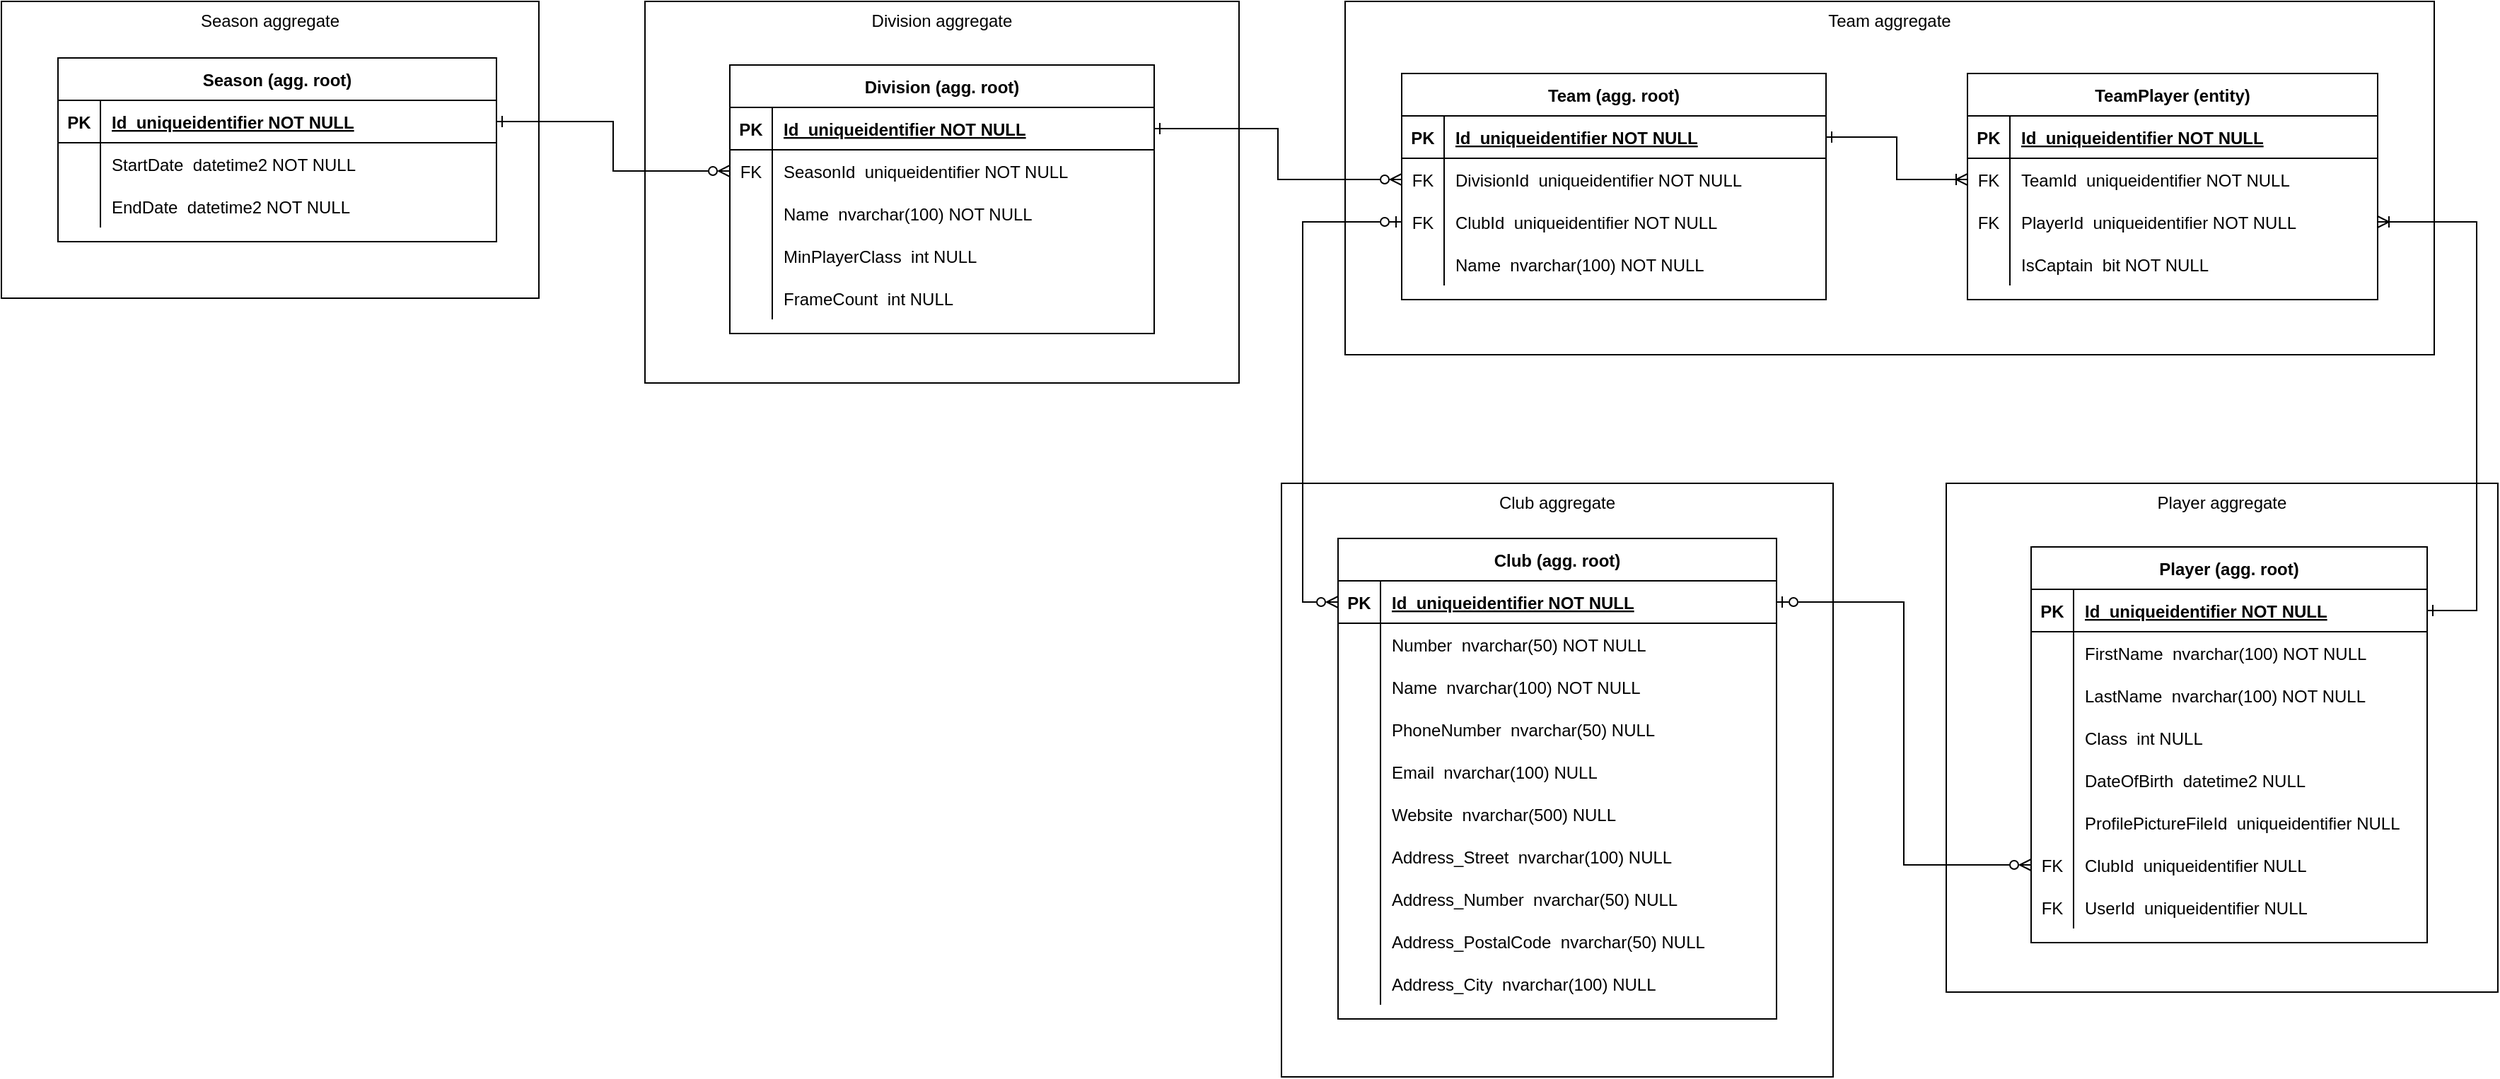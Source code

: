 <mxfile version="21.2.8" type="device">
  <diagram id="R2lEEEUBdFMjLlhIrx00" name="Interclub">
    <mxGraphModel dx="2440" dy="2140" grid="1" gridSize="10" guides="1" tooltips="1" connect="1" arrows="1" fold="1" page="1" pageScale="1" pageWidth="850" pageHeight="1100" math="0" shadow="0" extFonts="Permanent Marker^https://fonts.googleapis.com/css?family=Permanent+Marker">
      <root>
        <mxCell id="0" />
        <mxCell id="1" parent="0" />
        <mxCell id="O5uCI-wRLR4_9OMLegHG-8" value="Player aggregate" style="rounded=0;whiteSpace=wrap;html=1;verticalAlign=top;" parent="1" vertex="1">
          <mxGeometry x="2035" y="-149" width="390" height="360" as="geometry" />
        </mxCell>
        <mxCell id="O5uCI-wRLR4_9OMLegHG-7" value="Club aggregate" style="rounded=0;whiteSpace=wrap;html=1;verticalAlign=top;" parent="1" vertex="1">
          <mxGeometry x="1565" y="-149" width="390" height="420" as="geometry" />
        </mxCell>
        <mxCell id="C-vyLk0tnHw3VtMMgP7b-1" value="" style="edgeStyle=orthogonalEdgeStyle;endArrow=ERzeroToMany;startArrow=ERzeroToOne;endFill=0;startFill=0;rounded=0;" parent="1" source="C-vyLk0tnHw3VtMMgP7b-24" target="C-vyLk0tnHw3VtMMgP7b-6" edge="1">
          <mxGeometry width="100" height="100" relative="1" as="geometry">
            <mxPoint x="1885" y="491" as="sourcePoint" />
            <mxPoint x="1985" y="391" as="targetPoint" />
          </mxGeometry>
        </mxCell>
        <mxCell id="C-vyLk0tnHw3VtMMgP7b-2" value="Player (agg. root)" style="shape=table;startSize=30;container=1;collapsible=1;childLayout=tableLayout;fixedRows=1;rowLines=0;fontStyle=1;align=center;resizeLast=1;" parent="1" vertex="1">
          <mxGeometry x="2095" y="-104" width="280" height="280" as="geometry" />
        </mxCell>
        <mxCell id="C-vyLk0tnHw3VtMMgP7b-3" value="" style="shape=partialRectangle;collapsible=0;dropTarget=0;pointerEvents=0;fillColor=none;points=[[0,0.5],[1,0.5]];portConstraint=eastwest;top=0;left=0;right=0;bottom=1;" parent="C-vyLk0tnHw3VtMMgP7b-2" vertex="1">
          <mxGeometry y="30" width="280" height="30" as="geometry" />
        </mxCell>
        <mxCell id="C-vyLk0tnHw3VtMMgP7b-4" value="PK" style="shape=partialRectangle;overflow=hidden;connectable=0;fillColor=none;top=0;left=0;bottom=0;right=0;fontStyle=1;" parent="C-vyLk0tnHw3VtMMgP7b-3" vertex="1">
          <mxGeometry width="30" height="30" as="geometry">
            <mxRectangle width="30" height="30" as="alternateBounds" />
          </mxGeometry>
        </mxCell>
        <mxCell id="C-vyLk0tnHw3VtMMgP7b-5" value="Id  uniqueidentifier NOT NULL " style="shape=partialRectangle;overflow=hidden;connectable=0;fillColor=none;top=0;left=0;bottom=0;right=0;align=left;spacingLeft=6;fontStyle=5;" parent="C-vyLk0tnHw3VtMMgP7b-3" vertex="1">
          <mxGeometry x="30" width="250" height="30" as="geometry">
            <mxRectangle width="250" height="30" as="alternateBounds" />
          </mxGeometry>
        </mxCell>
        <mxCell id="O5uCI-wRLR4_9OMLegHG-1" value="" style="shape=partialRectangle;collapsible=0;dropTarget=0;pointerEvents=0;fillColor=none;points=[[0,0.5],[1,0.5]];portConstraint=eastwest;top=0;left=0;right=0;bottom=0;" parent="C-vyLk0tnHw3VtMMgP7b-2" vertex="1">
          <mxGeometry y="60" width="280" height="30" as="geometry" />
        </mxCell>
        <mxCell id="O5uCI-wRLR4_9OMLegHG-2" value="" style="shape=partialRectangle;overflow=hidden;connectable=0;fillColor=none;top=0;left=0;bottom=0;right=0;" parent="O5uCI-wRLR4_9OMLegHG-1" vertex="1">
          <mxGeometry width="30" height="30" as="geometry">
            <mxRectangle width="30" height="30" as="alternateBounds" />
          </mxGeometry>
        </mxCell>
        <mxCell id="O5uCI-wRLR4_9OMLegHG-3" value="FirstName  nvarchar(100) NOT NULL" style="shape=partialRectangle;overflow=hidden;connectable=0;fillColor=none;top=0;left=0;bottom=0;right=0;align=left;spacingLeft=6;" parent="O5uCI-wRLR4_9OMLegHG-1" vertex="1">
          <mxGeometry x="30" width="250" height="30" as="geometry">
            <mxRectangle width="250" height="30" as="alternateBounds" />
          </mxGeometry>
        </mxCell>
        <mxCell id="O5uCI-wRLR4_9OMLegHG-4" value="" style="shape=partialRectangle;collapsible=0;dropTarget=0;pointerEvents=0;fillColor=none;points=[[0,0.5],[1,0.5]];portConstraint=eastwest;top=0;left=0;right=0;bottom=0;" parent="C-vyLk0tnHw3VtMMgP7b-2" vertex="1">
          <mxGeometry y="90" width="280" height="30" as="geometry" />
        </mxCell>
        <mxCell id="O5uCI-wRLR4_9OMLegHG-5" value="" style="shape=partialRectangle;overflow=hidden;connectable=0;fillColor=none;top=0;left=0;bottom=0;right=0;" parent="O5uCI-wRLR4_9OMLegHG-4" vertex="1">
          <mxGeometry width="30" height="30" as="geometry">
            <mxRectangle width="30" height="30" as="alternateBounds" />
          </mxGeometry>
        </mxCell>
        <mxCell id="O5uCI-wRLR4_9OMLegHG-6" value="LastName  nvarchar(100) NOT NULL" style="shape=partialRectangle;overflow=hidden;connectable=0;fillColor=none;top=0;left=0;bottom=0;right=0;align=left;spacingLeft=6;" parent="O5uCI-wRLR4_9OMLegHG-4" vertex="1">
          <mxGeometry x="30" width="250" height="30" as="geometry">
            <mxRectangle width="250" height="30" as="alternateBounds" />
          </mxGeometry>
        </mxCell>
        <mxCell id="6HezWvG319EwhNecBg1x-25" value="" style="shape=partialRectangle;collapsible=0;dropTarget=0;pointerEvents=0;fillColor=none;points=[[0,0.5],[1,0.5]];portConstraint=eastwest;top=0;left=0;right=0;bottom=0;" parent="C-vyLk0tnHw3VtMMgP7b-2" vertex="1">
          <mxGeometry y="120" width="280" height="30" as="geometry" />
        </mxCell>
        <mxCell id="6HezWvG319EwhNecBg1x-26" value="" style="shape=partialRectangle;overflow=hidden;connectable=0;fillColor=none;top=0;left=0;bottom=0;right=0;" parent="6HezWvG319EwhNecBg1x-25" vertex="1">
          <mxGeometry width="30" height="30" as="geometry">
            <mxRectangle width="30" height="30" as="alternateBounds" />
          </mxGeometry>
        </mxCell>
        <mxCell id="6HezWvG319EwhNecBg1x-27" value="Class  int NULL" style="shape=partialRectangle;overflow=hidden;connectable=0;fillColor=none;top=0;left=0;bottom=0;right=0;align=left;spacingLeft=6;" parent="6HezWvG319EwhNecBg1x-25" vertex="1">
          <mxGeometry x="30" width="250" height="30" as="geometry">
            <mxRectangle width="250" height="30" as="alternateBounds" />
          </mxGeometry>
        </mxCell>
        <mxCell id="CvWUMVTYw-8qxxRjNXQo-75" value="" style="shape=partialRectangle;collapsible=0;dropTarget=0;pointerEvents=0;fillColor=none;points=[[0,0.5],[1,0.5]];portConstraint=eastwest;top=0;left=0;right=0;bottom=0;" parent="C-vyLk0tnHw3VtMMgP7b-2" vertex="1">
          <mxGeometry y="150" width="280" height="30" as="geometry" />
        </mxCell>
        <mxCell id="CvWUMVTYw-8qxxRjNXQo-76" value="" style="shape=partialRectangle;overflow=hidden;connectable=0;fillColor=none;top=0;left=0;bottom=0;right=0;" parent="CvWUMVTYw-8qxxRjNXQo-75" vertex="1">
          <mxGeometry width="30" height="30" as="geometry">
            <mxRectangle width="30" height="30" as="alternateBounds" />
          </mxGeometry>
        </mxCell>
        <mxCell id="CvWUMVTYw-8qxxRjNXQo-77" value="DateOfBirth  datetime2 NULL" style="shape=partialRectangle;overflow=hidden;connectable=0;fillColor=none;top=0;left=0;bottom=0;right=0;align=left;spacingLeft=6;" parent="CvWUMVTYw-8qxxRjNXQo-75" vertex="1">
          <mxGeometry x="30" width="250" height="30" as="geometry">
            <mxRectangle width="250" height="30" as="alternateBounds" />
          </mxGeometry>
        </mxCell>
        <mxCell id="CvWUMVTYw-8qxxRjNXQo-123" value="" style="shape=partialRectangle;collapsible=0;dropTarget=0;pointerEvents=0;fillColor=none;points=[[0,0.5],[1,0.5]];portConstraint=eastwest;top=0;left=0;right=0;bottom=0;" parent="C-vyLk0tnHw3VtMMgP7b-2" vertex="1">
          <mxGeometry y="180" width="280" height="30" as="geometry" />
        </mxCell>
        <mxCell id="CvWUMVTYw-8qxxRjNXQo-124" value="" style="shape=partialRectangle;overflow=hidden;connectable=0;fillColor=none;top=0;left=0;bottom=0;right=0;" parent="CvWUMVTYw-8qxxRjNXQo-123" vertex="1">
          <mxGeometry width="30" height="30" as="geometry">
            <mxRectangle width="30" height="30" as="alternateBounds" />
          </mxGeometry>
        </mxCell>
        <mxCell id="CvWUMVTYw-8qxxRjNXQo-125" value="ProfilePictureFileId  uniqueidentifier NULL" style="shape=partialRectangle;overflow=hidden;connectable=0;fillColor=none;top=0;left=0;bottom=0;right=0;align=left;spacingLeft=6;" parent="CvWUMVTYw-8qxxRjNXQo-123" vertex="1">
          <mxGeometry x="30" width="250" height="30" as="geometry">
            <mxRectangle width="250" height="30" as="alternateBounds" />
          </mxGeometry>
        </mxCell>
        <mxCell id="C-vyLk0tnHw3VtMMgP7b-6" value="" style="shape=partialRectangle;collapsible=0;dropTarget=0;pointerEvents=0;fillColor=none;points=[[0,0.5],[1,0.5]];portConstraint=eastwest;top=0;left=0;right=0;bottom=0;" parent="C-vyLk0tnHw3VtMMgP7b-2" vertex="1">
          <mxGeometry y="210" width="280" height="30" as="geometry" />
        </mxCell>
        <mxCell id="C-vyLk0tnHw3VtMMgP7b-7" value="FK" style="shape=partialRectangle;overflow=hidden;connectable=0;fillColor=none;top=0;left=0;bottom=0;right=0;" parent="C-vyLk0tnHw3VtMMgP7b-6" vertex="1">
          <mxGeometry width="30" height="30" as="geometry">
            <mxRectangle width="30" height="30" as="alternateBounds" />
          </mxGeometry>
        </mxCell>
        <mxCell id="C-vyLk0tnHw3VtMMgP7b-8" value="ClubId  uniqueidentifier NULL" style="shape=partialRectangle;overflow=hidden;connectable=0;fillColor=none;top=0;left=0;bottom=0;right=0;align=left;spacingLeft=6;" parent="C-vyLk0tnHw3VtMMgP7b-6" vertex="1">
          <mxGeometry x="30" width="250" height="30" as="geometry">
            <mxRectangle width="250" height="30" as="alternateBounds" />
          </mxGeometry>
        </mxCell>
        <mxCell id="CvWUMVTYw-8qxxRjNXQo-126" value="" style="shape=partialRectangle;collapsible=0;dropTarget=0;pointerEvents=0;fillColor=none;points=[[0,0.5],[1,0.5]];portConstraint=eastwest;top=0;left=0;right=0;bottom=0;" parent="C-vyLk0tnHw3VtMMgP7b-2" vertex="1">
          <mxGeometry y="240" width="280" height="30" as="geometry" />
        </mxCell>
        <mxCell id="CvWUMVTYw-8qxxRjNXQo-127" value="FK" style="shape=partialRectangle;overflow=hidden;connectable=0;fillColor=none;top=0;left=0;bottom=0;right=0;" parent="CvWUMVTYw-8qxxRjNXQo-126" vertex="1">
          <mxGeometry width="30" height="30" as="geometry">
            <mxRectangle width="30" height="30" as="alternateBounds" />
          </mxGeometry>
        </mxCell>
        <mxCell id="CvWUMVTYw-8qxxRjNXQo-128" value="UserId  uniqueidentifier NULL" style="shape=partialRectangle;overflow=hidden;connectable=0;fillColor=none;top=0;left=0;bottom=0;right=0;align=left;spacingLeft=6;" parent="CvWUMVTYw-8qxxRjNXQo-126" vertex="1">
          <mxGeometry x="30" width="250" height="30" as="geometry">
            <mxRectangle width="250" height="30" as="alternateBounds" />
          </mxGeometry>
        </mxCell>
        <mxCell id="C-vyLk0tnHw3VtMMgP7b-23" value="Club (agg. root)" style="shape=table;startSize=30;container=1;collapsible=1;childLayout=tableLayout;fixedRows=1;rowLines=0;fontStyle=1;align=center;resizeLast=1;" parent="1" vertex="1">
          <mxGeometry x="1605" y="-110" width="310" height="340" as="geometry" />
        </mxCell>
        <mxCell id="C-vyLk0tnHw3VtMMgP7b-24" value="" style="shape=partialRectangle;collapsible=0;dropTarget=0;pointerEvents=0;fillColor=none;points=[[0,0.5],[1,0.5]];portConstraint=eastwest;top=0;left=0;right=0;bottom=1;" parent="C-vyLk0tnHw3VtMMgP7b-23" vertex="1">
          <mxGeometry y="30" width="310" height="30" as="geometry" />
        </mxCell>
        <mxCell id="C-vyLk0tnHw3VtMMgP7b-25" value="PK" style="shape=partialRectangle;overflow=hidden;connectable=0;fillColor=none;top=0;left=0;bottom=0;right=0;fontStyle=1;" parent="C-vyLk0tnHw3VtMMgP7b-24" vertex="1">
          <mxGeometry width="30" height="30" as="geometry">
            <mxRectangle width="30" height="30" as="alternateBounds" />
          </mxGeometry>
        </mxCell>
        <mxCell id="C-vyLk0tnHw3VtMMgP7b-26" value="Id  uniqueidentifier NOT NULL " style="shape=partialRectangle;overflow=hidden;connectable=0;fillColor=none;top=0;left=0;bottom=0;right=0;align=left;spacingLeft=6;fontStyle=5;" parent="C-vyLk0tnHw3VtMMgP7b-24" vertex="1">
          <mxGeometry x="30" width="280" height="30" as="geometry">
            <mxRectangle width="280" height="30" as="alternateBounds" />
          </mxGeometry>
        </mxCell>
        <mxCell id="C-vyLk0tnHw3VtMMgP7b-27" value="" style="shape=partialRectangle;collapsible=0;dropTarget=0;pointerEvents=0;fillColor=none;points=[[0,0.5],[1,0.5]];portConstraint=eastwest;top=0;left=0;right=0;bottom=0;" parent="C-vyLk0tnHw3VtMMgP7b-23" vertex="1">
          <mxGeometry y="60" width="310" height="30" as="geometry" />
        </mxCell>
        <mxCell id="C-vyLk0tnHw3VtMMgP7b-28" value="" style="shape=partialRectangle;overflow=hidden;connectable=0;fillColor=none;top=0;left=0;bottom=0;right=0;" parent="C-vyLk0tnHw3VtMMgP7b-27" vertex="1">
          <mxGeometry width="30" height="30" as="geometry">
            <mxRectangle width="30" height="30" as="alternateBounds" />
          </mxGeometry>
        </mxCell>
        <mxCell id="C-vyLk0tnHw3VtMMgP7b-29" value="Number  nvarchar(50) NOT NULL" style="shape=partialRectangle;overflow=hidden;connectable=0;fillColor=none;top=0;left=0;bottom=0;right=0;align=left;spacingLeft=6;" parent="C-vyLk0tnHw3VtMMgP7b-27" vertex="1">
          <mxGeometry x="30" width="280" height="30" as="geometry">
            <mxRectangle width="280" height="30" as="alternateBounds" />
          </mxGeometry>
        </mxCell>
        <mxCell id="-NmcYSoGcHUdMdvKwDbd-9" value="" style="shape=partialRectangle;collapsible=0;dropTarget=0;pointerEvents=0;fillColor=none;points=[[0,0.5],[1,0.5]];portConstraint=eastwest;top=0;left=0;right=0;bottom=0;" parent="C-vyLk0tnHw3VtMMgP7b-23" vertex="1">
          <mxGeometry y="90" width="310" height="30" as="geometry" />
        </mxCell>
        <mxCell id="-NmcYSoGcHUdMdvKwDbd-10" value="" style="shape=partialRectangle;overflow=hidden;connectable=0;fillColor=none;top=0;left=0;bottom=0;right=0;" parent="-NmcYSoGcHUdMdvKwDbd-9" vertex="1">
          <mxGeometry width="30" height="30" as="geometry">
            <mxRectangle width="30" height="30" as="alternateBounds" />
          </mxGeometry>
        </mxCell>
        <mxCell id="-NmcYSoGcHUdMdvKwDbd-11" value="Name  nvarchar(100) NOT NULL" style="shape=partialRectangle;overflow=hidden;connectable=0;fillColor=none;top=0;left=0;bottom=0;right=0;align=left;spacingLeft=6;" parent="-NmcYSoGcHUdMdvKwDbd-9" vertex="1">
          <mxGeometry x="30" width="280" height="30" as="geometry">
            <mxRectangle width="280" height="30" as="alternateBounds" />
          </mxGeometry>
        </mxCell>
        <mxCell id="6HezWvG319EwhNecBg1x-16" value="" style="shape=partialRectangle;collapsible=0;dropTarget=0;pointerEvents=0;fillColor=none;points=[[0,0.5],[1,0.5]];portConstraint=eastwest;top=0;left=0;right=0;bottom=0;" parent="C-vyLk0tnHw3VtMMgP7b-23" vertex="1">
          <mxGeometry y="120" width="310" height="30" as="geometry" />
        </mxCell>
        <mxCell id="6HezWvG319EwhNecBg1x-17" value="" style="shape=partialRectangle;overflow=hidden;connectable=0;fillColor=none;top=0;left=0;bottom=0;right=0;" parent="6HezWvG319EwhNecBg1x-16" vertex="1">
          <mxGeometry width="30" height="30" as="geometry">
            <mxRectangle width="30" height="30" as="alternateBounds" />
          </mxGeometry>
        </mxCell>
        <mxCell id="6HezWvG319EwhNecBg1x-18" value="PhoneNumber  nvarchar(50) NULL" style="shape=partialRectangle;overflow=hidden;connectable=0;fillColor=none;top=0;left=0;bottom=0;right=0;align=left;spacingLeft=6;" parent="6HezWvG319EwhNecBg1x-16" vertex="1">
          <mxGeometry x="30" width="280" height="30" as="geometry">
            <mxRectangle width="280" height="30" as="alternateBounds" />
          </mxGeometry>
        </mxCell>
        <mxCell id="6HezWvG319EwhNecBg1x-19" value="" style="shape=partialRectangle;collapsible=0;dropTarget=0;pointerEvents=0;fillColor=none;points=[[0,0.5],[1,0.5]];portConstraint=eastwest;top=0;left=0;right=0;bottom=0;" parent="C-vyLk0tnHw3VtMMgP7b-23" vertex="1">
          <mxGeometry y="150" width="310" height="30" as="geometry" />
        </mxCell>
        <mxCell id="6HezWvG319EwhNecBg1x-20" value="" style="shape=partialRectangle;overflow=hidden;connectable=0;fillColor=none;top=0;left=0;bottom=0;right=0;" parent="6HezWvG319EwhNecBg1x-19" vertex="1">
          <mxGeometry width="30" height="30" as="geometry">
            <mxRectangle width="30" height="30" as="alternateBounds" />
          </mxGeometry>
        </mxCell>
        <mxCell id="6HezWvG319EwhNecBg1x-21" value="Email  nvarchar(100) NULL" style="shape=partialRectangle;overflow=hidden;connectable=0;fillColor=none;top=0;left=0;bottom=0;right=0;align=left;spacingLeft=6;" parent="6HezWvG319EwhNecBg1x-19" vertex="1">
          <mxGeometry x="30" width="280" height="30" as="geometry">
            <mxRectangle width="280" height="30" as="alternateBounds" />
          </mxGeometry>
        </mxCell>
        <mxCell id="6HezWvG319EwhNecBg1x-22" value="" style="shape=partialRectangle;collapsible=0;dropTarget=0;pointerEvents=0;fillColor=none;points=[[0,0.5],[1,0.5]];portConstraint=eastwest;top=0;left=0;right=0;bottom=0;" parent="C-vyLk0tnHw3VtMMgP7b-23" vertex="1">
          <mxGeometry y="180" width="310" height="30" as="geometry" />
        </mxCell>
        <mxCell id="6HezWvG319EwhNecBg1x-23" value="" style="shape=partialRectangle;overflow=hidden;connectable=0;fillColor=none;top=0;left=0;bottom=0;right=0;" parent="6HezWvG319EwhNecBg1x-22" vertex="1">
          <mxGeometry width="30" height="30" as="geometry">
            <mxRectangle width="30" height="30" as="alternateBounds" />
          </mxGeometry>
        </mxCell>
        <mxCell id="6HezWvG319EwhNecBg1x-24" value="Website  nvarchar(500) NULL" style="shape=partialRectangle;overflow=hidden;connectable=0;fillColor=none;top=0;left=0;bottom=0;right=0;align=left;spacingLeft=6;" parent="6HezWvG319EwhNecBg1x-22" vertex="1">
          <mxGeometry x="30" width="280" height="30" as="geometry">
            <mxRectangle width="280" height="30" as="alternateBounds" />
          </mxGeometry>
        </mxCell>
        <mxCell id="6HezWvG319EwhNecBg1x-1" value="" style="shape=partialRectangle;collapsible=0;dropTarget=0;pointerEvents=0;fillColor=none;points=[[0,0.5],[1,0.5]];portConstraint=eastwest;top=0;left=0;right=0;bottom=0;" parent="C-vyLk0tnHw3VtMMgP7b-23" vertex="1">
          <mxGeometry y="210" width="310" height="30" as="geometry" />
        </mxCell>
        <mxCell id="6HezWvG319EwhNecBg1x-2" value="" style="shape=partialRectangle;overflow=hidden;connectable=0;fillColor=none;top=0;left=0;bottom=0;right=0;" parent="6HezWvG319EwhNecBg1x-1" vertex="1">
          <mxGeometry width="30" height="30" as="geometry">
            <mxRectangle width="30" height="30" as="alternateBounds" />
          </mxGeometry>
        </mxCell>
        <mxCell id="6HezWvG319EwhNecBg1x-3" value="Address_Street  nvarchar(100) NULL" style="shape=partialRectangle;overflow=hidden;connectable=0;fillColor=none;top=0;left=0;bottom=0;right=0;align=left;spacingLeft=6;" parent="6HezWvG319EwhNecBg1x-1" vertex="1">
          <mxGeometry x="30" width="280" height="30" as="geometry">
            <mxRectangle width="280" height="30" as="alternateBounds" />
          </mxGeometry>
        </mxCell>
        <mxCell id="6HezWvG319EwhNecBg1x-4" value="" style="shape=partialRectangle;collapsible=0;dropTarget=0;pointerEvents=0;fillColor=none;points=[[0,0.5],[1,0.5]];portConstraint=eastwest;top=0;left=0;right=0;bottom=0;" parent="C-vyLk0tnHw3VtMMgP7b-23" vertex="1">
          <mxGeometry y="240" width="310" height="30" as="geometry" />
        </mxCell>
        <mxCell id="6HezWvG319EwhNecBg1x-5" value="" style="shape=partialRectangle;overflow=hidden;connectable=0;fillColor=none;top=0;left=0;bottom=0;right=0;" parent="6HezWvG319EwhNecBg1x-4" vertex="1">
          <mxGeometry width="30" height="30" as="geometry">
            <mxRectangle width="30" height="30" as="alternateBounds" />
          </mxGeometry>
        </mxCell>
        <mxCell id="6HezWvG319EwhNecBg1x-6" value="Address_Number  nvarchar(50) NULL" style="shape=partialRectangle;overflow=hidden;connectable=0;fillColor=none;top=0;left=0;bottom=0;right=0;align=left;spacingLeft=6;" parent="6HezWvG319EwhNecBg1x-4" vertex="1">
          <mxGeometry x="30" width="280" height="30" as="geometry">
            <mxRectangle width="280" height="30" as="alternateBounds" />
          </mxGeometry>
        </mxCell>
        <mxCell id="6HezWvG319EwhNecBg1x-7" value="" style="shape=partialRectangle;collapsible=0;dropTarget=0;pointerEvents=0;fillColor=none;points=[[0,0.5],[1,0.5]];portConstraint=eastwest;top=0;left=0;right=0;bottom=0;" parent="C-vyLk0tnHw3VtMMgP7b-23" vertex="1">
          <mxGeometry y="270" width="310" height="30" as="geometry" />
        </mxCell>
        <mxCell id="6HezWvG319EwhNecBg1x-8" value="" style="shape=partialRectangle;overflow=hidden;connectable=0;fillColor=none;top=0;left=0;bottom=0;right=0;" parent="6HezWvG319EwhNecBg1x-7" vertex="1">
          <mxGeometry width="30" height="30" as="geometry">
            <mxRectangle width="30" height="30" as="alternateBounds" />
          </mxGeometry>
        </mxCell>
        <mxCell id="6HezWvG319EwhNecBg1x-9" value="Address_PostalCode  nvarchar(50) NULL" style="shape=partialRectangle;overflow=hidden;connectable=0;fillColor=none;top=0;left=0;bottom=0;right=0;align=left;spacingLeft=6;" parent="6HezWvG319EwhNecBg1x-7" vertex="1">
          <mxGeometry x="30" width="280" height="30" as="geometry">
            <mxRectangle width="280" height="30" as="alternateBounds" />
          </mxGeometry>
        </mxCell>
        <mxCell id="6HezWvG319EwhNecBg1x-10" value="" style="shape=partialRectangle;collapsible=0;dropTarget=0;pointerEvents=0;fillColor=none;points=[[0,0.5],[1,0.5]];portConstraint=eastwest;top=0;left=0;right=0;bottom=0;" parent="C-vyLk0tnHw3VtMMgP7b-23" vertex="1">
          <mxGeometry y="300" width="310" height="30" as="geometry" />
        </mxCell>
        <mxCell id="6HezWvG319EwhNecBg1x-11" value="" style="shape=partialRectangle;overflow=hidden;connectable=0;fillColor=none;top=0;left=0;bottom=0;right=0;" parent="6HezWvG319EwhNecBg1x-10" vertex="1">
          <mxGeometry width="30" height="30" as="geometry">
            <mxRectangle width="30" height="30" as="alternateBounds" />
          </mxGeometry>
        </mxCell>
        <mxCell id="6HezWvG319EwhNecBg1x-12" value="Address_City  nvarchar(100) NULL" style="shape=partialRectangle;overflow=hidden;connectable=0;fillColor=none;top=0;left=0;bottom=0;right=0;align=left;spacingLeft=6;" parent="6HezWvG319EwhNecBg1x-10" vertex="1">
          <mxGeometry x="30" width="280" height="30" as="geometry">
            <mxRectangle width="280" height="30" as="alternateBounds" />
          </mxGeometry>
        </mxCell>
        <mxCell id="CvWUMVTYw-8qxxRjNXQo-41" value="Season aggregate" style="rounded=0;whiteSpace=wrap;html=1;verticalAlign=top;" parent="1" vertex="1">
          <mxGeometry x="660" y="-490" width="380" height="210" as="geometry" />
        </mxCell>
        <mxCell id="CvWUMVTYw-8qxxRjNXQo-42" value="Season (agg. root)" style="shape=table;startSize=30;container=1;collapsible=1;childLayout=tableLayout;fixedRows=1;rowLines=0;fontStyle=1;align=center;resizeLast=1;" parent="1" vertex="1">
          <mxGeometry x="700" y="-450" width="310" height="130" as="geometry" />
        </mxCell>
        <mxCell id="CvWUMVTYw-8qxxRjNXQo-43" value="" style="shape=partialRectangle;collapsible=0;dropTarget=0;pointerEvents=0;fillColor=none;points=[[0,0.5],[1,0.5]];portConstraint=eastwest;top=0;left=0;right=0;bottom=1;" parent="CvWUMVTYw-8qxxRjNXQo-42" vertex="1">
          <mxGeometry y="30" width="310" height="30" as="geometry" />
        </mxCell>
        <mxCell id="CvWUMVTYw-8qxxRjNXQo-44" value="PK" style="shape=partialRectangle;overflow=hidden;connectable=0;fillColor=none;top=0;left=0;bottom=0;right=0;fontStyle=1;" parent="CvWUMVTYw-8qxxRjNXQo-43" vertex="1">
          <mxGeometry width="30" height="30" as="geometry">
            <mxRectangle width="30" height="30" as="alternateBounds" />
          </mxGeometry>
        </mxCell>
        <mxCell id="CvWUMVTYw-8qxxRjNXQo-45" value="Id  uniqueidentifier NOT NULL " style="shape=partialRectangle;overflow=hidden;connectable=0;fillColor=none;top=0;left=0;bottom=0;right=0;align=left;spacingLeft=6;fontStyle=5;" parent="CvWUMVTYw-8qxxRjNXQo-43" vertex="1">
          <mxGeometry x="30" width="280" height="30" as="geometry">
            <mxRectangle width="280" height="30" as="alternateBounds" />
          </mxGeometry>
        </mxCell>
        <mxCell id="CvWUMVTYw-8qxxRjNXQo-52" value="" style="shape=partialRectangle;collapsible=0;dropTarget=0;pointerEvents=0;fillColor=none;points=[[0,0.5],[1,0.5]];portConstraint=eastwest;top=0;left=0;right=0;bottom=0;" parent="CvWUMVTYw-8qxxRjNXQo-42" vertex="1">
          <mxGeometry y="60" width="310" height="30" as="geometry" />
        </mxCell>
        <mxCell id="CvWUMVTYw-8qxxRjNXQo-53" value="" style="shape=partialRectangle;overflow=hidden;connectable=0;fillColor=none;top=0;left=0;bottom=0;right=0;" parent="CvWUMVTYw-8qxxRjNXQo-52" vertex="1">
          <mxGeometry width="30" height="30" as="geometry">
            <mxRectangle width="30" height="30" as="alternateBounds" />
          </mxGeometry>
        </mxCell>
        <mxCell id="CvWUMVTYw-8qxxRjNXQo-54" value="StartDate  datetime2 NOT NULL" style="shape=partialRectangle;overflow=hidden;connectable=0;fillColor=none;top=0;left=0;bottom=0;right=0;align=left;spacingLeft=6;" parent="CvWUMVTYw-8qxxRjNXQo-52" vertex="1">
          <mxGeometry x="30" width="280" height="30" as="geometry">
            <mxRectangle width="280" height="30" as="alternateBounds" />
          </mxGeometry>
        </mxCell>
        <mxCell id="CvWUMVTYw-8qxxRjNXQo-49" value="" style="shape=partialRectangle;collapsible=0;dropTarget=0;pointerEvents=0;fillColor=none;points=[[0,0.5],[1,0.5]];portConstraint=eastwest;top=0;left=0;right=0;bottom=0;" parent="CvWUMVTYw-8qxxRjNXQo-42" vertex="1">
          <mxGeometry y="90" width="310" height="30" as="geometry" />
        </mxCell>
        <mxCell id="CvWUMVTYw-8qxxRjNXQo-50" value="" style="shape=partialRectangle;overflow=hidden;connectable=0;fillColor=none;top=0;left=0;bottom=0;right=0;" parent="CvWUMVTYw-8qxxRjNXQo-49" vertex="1">
          <mxGeometry width="30" height="30" as="geometry">
            <mxRectangle width="30" height="30" as="alternateBounds" />
          </mxGeometry>
        </mxCell>
        <mxCell id="CvWUMVTYw-8qxxRjNXQo-51" value="EndDate  datetime2 NOT NULL" style="shape=partialRectangle;overflow=hidden;connectable=0;fillColor=none;top=0;left=0;bottom=0;right=0;align=left;spacingLeft=6;" parent="CvWUMVTYw-8qxxRjNXQo-49" vertex="1">
          <mxGeometry x="30" width="280" height="30" as="geometry">
            <mxRectangle width="280" height="30" as="alternateBounds" />
          </mxGeometry>
        </mxCell>
        <mxCell id="CvWUMVTYw-8qxxRjNXQo-58" value="Team aggregate" style="rounded=0;whiteSpace=wrap;html=1;verticalAlign=top;" parent="1" vertex="1">
          <mxGeometry x="1610" y="-490" width="770" height="250" as="geometry" />
        </mxCell>
        <mxCell id="CvWUMVTYw-8qxxRjNXQo-59" value="Team (agg. root)" style="shape=table;startSize=30;container=1;collapsible=1;childLayout=tableLayout;fixedRows=1;rowLines=0;fontStyle=1;align=center;resizeLast=1;" parent="1" vertex="1">
          <mxGeometry x="1650" y="-439" width="300" height="160" as="geometry" />
        </mxCell>
        <mxCell id="CvWUMVTYw-8qxxRjNXQo-60" value="" style="shape=partialRectangle;collapsible=0;dropTarget=0;pointerEvents=0;fillColor=none;points=[[0,0.5],[1,0.5]];portConstraint=eastwest;top=0;left=0;right=0;bottom=1;" parent="CvWUMVTYw-8qxxRjNXQo-59" vertex="1">
          <mxGeometry y="30" width="300" height="30" as="geometry" />
        </mxCell>
        <mxCell id="CvWUMVTYw-8qxxRjNXQo-61" value="PK" style="shape=partialRectangle;overflow=hidden;connectable=0;fillColor=none;top=0;left=0;bottom=0;right=0;fontStyle=1;" parent="CvWUMVTYw-8qxxRjNXQo-60" vertex="1">
          <mxGeometry width="30" height="30" as="geometry">
            <mxRectangle width="30" height="30" as="alternateBounds" />
          </mxGeometry>
        </mxCell>
        <mxCell id="CvWUMVTYw-8qxxRjNXQo-62" value="Id  uniqueidentifier NOT NULL " style="shape=partialRectangle;overflow=hidden;connectable=0;fillColor=none;top=0;left=0;bottom=0;right=0;align=left;spacingLeft=6;fontStyle=5;" parent="CvWUMVTYw-8qxxRjNXQo-60" vertex="1">
          <mxGeometry x="30" width="270" height="30" as="geometry">
            <mxRectangle width="270" height="30" as="alternateBounds" />
          </mxGeometry>
        </mxCell>
        <mxCell id="-NmcYSoGcHUdMdvKwDbd-17" value="" style="shape=partialRectangle;collapsible=0;dropTarget=0;pointerEvents=0;fillColor=none;points=[[0,0.5],[1,0.5]];portConstraint=eastwest;top=0;left=0;right=0;bottom=0;" parent="CvWUMVTYw-8qxxRjNXQo-59" vertex="1">
          <mxGeometry y="60" width="300" height="30" as="geometry" />
        </mxCell>
        <mxCell id="-NmcYSoGcHUdMdvKwDbd-18" value="FK" style="shape=partialRectangle;overflow=hidden;connectable=0;fillColor=none;top=0;left=0;bottom=0;right=0;" parent="-NmcYSoGcHUdMdvKwDbd-17" vertex="1">
          <mxGeometry width="30" height="30" as="geometry">
            <mxRectangle width="30" height="30" as="alternateBounds" />
          </mxGeometry>
        </mxCell>
        <mxCell id="-NmcYSoGcHUdMdvKwDbd-19" value="DivisionId  uniqueidentifier NOT NULL" style="shape=partialRectangle;overflow=hidden;connectable=0;fillColor=none;top=0;left=0;bottom=0;right=0;align=left;spacingLeft=6;" parent="-NmcYSoGcHUdMdvKwDbd-17" vertex="1">
          <mxGeometry x="30" width="270" height="30" as="geometry">
            <mxRectangle width="270" height="30" as="alternateBounds" />
          </mxGeometry>
        </mxCell>
        <mxCell id="CvWUMVTYw-8qxxRjNXQo-72" value="" style="shape=partialRectangle;collapsible=0;dropTarget=0;pointerEvents=0;fillColor=none;points=[[0,0.5],[1,0.5]];portConstraint=eastwest;top=0;left=0;right=0;bottom=0;" parent="CvWUMVTYw-8qxxRjNXQo-59" vertex="1">
          <mxGeometry y="90" width="300" height="30" as="geometry" />
        </mxCell>
        <mxCell id="CvWUMVTYw-8qxxRjNXQo-73" value="FK" style="shape=partialRectangle;overflow=hidden;connectable=0;fillColor=none;top=0;left=0;bottom=0;right=0;" parent="CvWUMVTYw-8qxxRjNXQo-72" vertex="1">
          <mxGeometry width="30" height="30" as="geometry">
            <mxRectangle width="30" height="30" as="alternateBounds" />
          </mxGeometry>
        </mxCell>
        <mxCell id="CvWUMVTYw-8qxxRjNXQo-74" value="ClubId  uniqueidentifier NOT NULL" style="shape=partialRectangle;overflow=hidden;connectable=0;fillColor=none;top=0;left=0;bottom=0;right=0;align=left;spacingLeft=6;" parent="CvWUMVTYw-8qxxRjNXQo-72" vertex="1">
          <mxGeometry x="30" width="270" height="30" as="geometry">
            <mxRectangle width="270" height="30" as="alternateBounds" />
          </mxGeometry>
        </mxCell>
        <mxCell id="CvWUMVTYw-8qxxRjNXQo-63" value="" style="shape=partialRectangle;collapsible=0;dropTarget=0;pointerEvents=0;fillColor=none;points=[[0,0.5],[1,0.5]];portConstraint=eastwest;top=0;left=0;right=0;bottom=0;" parent="CvWUMVTYw-8qxxRjNXQo-59" vertex="1">
          <mxGeometry y="120" width="300" height="30" as="geometry" />
        </mxCell>
        <mxCell id="CvWUMVTYw-8qxxRjNXQo-64" value="" style="shape=partialRectangle;overflow=hidden;connectable=0;fillColor=none;top=0;left=0;bottom=0;right=0;" parent="CvWUMVTYw-8qxxRjNXQo-63" vertex="1">
          <mxGeometry width="30" height="30" as="geometry">
            <mxRectangle width="30" height="30" as="alternateBounds" />
          </mxGeometry>
        </mxCell>
        <mxCell id="CvWUMVTYw-8qxxRjNXQo-65" value="Name  nvarchar(100) NOT NULL" style="shape=partialRectangle;overflow=hidden;connectable=0;fillColor=none;top=0;left=0;bottom=0;right=0;align=left;spacingLeft=6;" parent="CvWUMVTYw-8qxxRjNXQo-63" vertex="1">
          <mxGeometry x="30" width="270" height="30" as="geometry">
            <mxRectangle width="270" height="30" as="alternateBounds" />
          </mxGeometry>
        </mxCell>
        <mxCell id="CvWUMVTYw-8qxxRjNXQo-79" value="TeamPlayer (entity)" style="shape=table;startSize=30;container=1;collapsible=1;childLayout=tableLayout;fixedRows=1;rowLines=0;fontStyle=1;align=center;resizeLast=1;" parent="1" vertex="1">
          <mxGeometry x="2050" y="-439" width="290" height="160" as="geometry" />
        </mxCell>
        <mxCell id="CvWUMVTYw-8qxxRjNXQo-80" value="" style="shape=partialRectangle;collapsible=0;dropTarget=0;pointerEvents=0;fillColor=none;points=[[0,0.5],[1,0.5]];portConstraint=eastwest;top=0;left=0;right=0;bottom=1;" parent="CvWUMVTYw-8qxxRjNXQo-79" vertex="1">
          <mxGeometry y="30" width="290" height="30" as="geometry" />
        </mxCell>
        <mxCell id="CvWUMVTYw-8qxxRjNXQo-81" value="PK" style="shape=partialRectangle;overflow=hidden;connectable=0;fillColor=none;top=0;left=0;bottom=0;right=0;fontStyle=1;" parent="CvWUMVTYw-8qxxRjNXQo-80" vertex="1">
          <mxGeometry width="30" height="30" as="geometry">
            <mxRectangle width="30" height="30" as="alternateBounds" />
          </mxGeometry>
        </mxCell>
        <mxCell id="CvWUMVTYw-8qxxRjNXQo-82" value="Id  uniqueidentifier NOT NULL " style="shape=partialRectangle;overflow=hidden;connectable=0;fillColor=none;top=0;left=0;bottom=0;right=0;align=left;spacingLeft=6;fontStyle=5;" parent="CvWUMVTYw-8qxxRjNXQo-80" vertex="1">
          <mxGeometry x="30" width="260" height="30" as="geometry">
            <mxRectangle width="260" height="30" as="alternateBounds" />
          </mxGeometry>
        </mxCell>
        <mxCell id="CvWUMVTYw-8qxxRjNXQo-83" value="" style="shape=partialRectangle;collapsible=0;dropTarget=0;pointerEvents=0;fillColor=none;points=[[0,0.5],[1,0.5]];portConstraint=eastwest;top=0;left=0;right=0;bottom=0;" parent="CvWUMVTYw-8qxxRjNXQo-79" vertex="1">
          <mxGeometry y="60" width="290" height="30" as="geometry" />
        </mxCell>
        <mxCell id="CvWUMVTYw-8qxxRjNXQo-84" value="FK" style="shape=partialRectangle;overflow=hidden;connectable=0;fillColor=none;top=0;left=0;bottom=0;right=0;" parent="CvWUMVTYw-8qxxRjNXQo-83" vertex="1">
          <mxGeometry width="30" height="30" as="geometry">
            <mxRectangle width="30" height="30" as="alternateBounds" />
          </mxGeometry>
        </mxCell>
        <mxCell id="CvWUMVTYw-8qxxRjNXQo-85" value="TeamId  uniqueidentifier NOT NULL" style="shape=partialRectangle;overflow=hidden;connectable=0;fillColor=none;top=0;left=0;bottom=0;right=0;align=left;spacingLeft=6;" parent="CvWUMVTYw-8qxxRjNXQo-83" vertex="1">
          <mxGeometry x="30" width="260" height="30" as="geometry">
            <mxRectangle width="260" height="30" as="alternateBounds" />
          </mxGeometry>
        </mxCell>
        <mxCell id="CvWUMVTYw-8qxxRjNXQo-86" value="" style="shape=partialRectangle;collapsible=0;dropTarget=0;pointerEvents=0;fillColor=none;points=[[0,0.5],[1,0.5]];portConstraint=eastwest;top=0;left=0;right=0;bottom=0;" parent="CvWUMVTYw-8qxxRjNXQo-79" vertex="1">
          <mxGeometry y="90" width="290" height="30" as="geometry" />
        </mxCell>
        <mxCell id="CvWUMVTYw-8qxxRjNXQo-87" value="FK" style="shape=partialRectangle;overflow=hidden;connectable=0;fillColor=none;top=0;left=0;bottom=0;right=0;" parent="CvWUMVTYw-8qxxRjNXQo-86" vertex="1">
          <mxGeometry width="30" height="30" as="geometry">
            <mxRectangle width="30" height="30" as="alternateBounds" />
          </mxGeometry>
        </mxCell>
        <mxCell id="CvWUMVTYw-8qxxRjNXQo-88" value="PlayerId  uniqueidentifier NOT NULL" style="shape=partialRectangle;overflow=hidden;connectable=0;fillColor=none;top=0;left=0;bottom=0;right=0;align=left;spacingLeft=6;" parent="CvWUMVTYw-8qxxRjNXQo-86" vertex="1">
          <mxGeometry x="30" width="260" height="30" as="geometry">
            <mxRectangle width="260" height="30" as="alternateBounds" />
          </mxGeometry>
        </mxCell>
        <mxCell id="CvWUMVTYw-8qxxRjNXQo-120" value="" style="shape=partialRectangle;collapsible=0;dropTarget=0;pointerEvents=0;fillColor=none;points=[[0,0.5],[1,0.5]];portConstraint=eastwest;top=0;left=0;right=0;bottom=0;" parent="CvWUMVTYw-8qxxRjNXQo-79" vertex="1">
          <mxGeometry y="120" width="290" height="30" as="geometry" />
        </mxCell>
        <mxCell id="CvWUMVTYw-8qxxRjNXQo-121" value="" style="shape=partialRectangle;overflow=hidden;connectable=0;fillColor=none;top=0;left=0;bottom=0;right=0;" parent="CvWUMVTYw-8qxxRjNXQo-120" vertex="1">
          <mxGeometry width="30" height="30" as="geometry">
            <mxRectangle width="30" height="30" as="alternateBounds" />
          </mxGeometry>
        </mxCell>
        <mxCell id="CvWUMVTYw-8qxxRjNXQo-122" value="IsCaptain  bit NOT NULL" style="shape=partialRectangle;overflow=hidden;connectable=0;fillColor=none;top=0;left=0;bottom=0;right=0;align=left;spacingLeft=6;" parent="CvWUMVTYw-8qxxRjNXQo-120" vertex="1">
          <mxGeometry x="30" width="260" height="30" as="geometry">
            <mxRectangle width="260" height="30" as="alternateBounds" />
          </mxGeometry>
        </mxCell>
        <mxCell id="CvWUMVTYw-8qxxRjNXQo-106" value="Division aggregate" style="rounded=0;whiteSpace=wrap;html=1;verticalAlign=top;" parent="1" vertex="1">
          <mxGeometry x="1115" y="-490" width="420" height="270" as="geometry" />
        </mxCell>
        <mxCell id="CvWUMVTYw-8qxxRjNXQo-107" value="Division (agg. root)" style="shape=table;startSize=30;container=1;collapsible=1;childLayout=tableLayout;fixedRows=1;rowLines=0;fontStyle=1;align=center;resizeLast=1;" parent="1" vertex="1">
          <mxGeometry x="1175" y="-445" width="300" height="190" as="geometry" />
        </mxCell>
        <mxCell id="CvWUMVTYw-8qxxRjNXQo-108" value="" style="shape=partialRectangle;collapsible=0;dropTarget=0;pointerEvents=0;fillColor=none;points=[[0,0.5],[1,0.5]];portConstraint=eastwest;top=0;left=0;right=0;bottom=1;" parent="CvWUMVTYw-8qxxRjNXQo-107" vertex="1">
          <mxGeometry y="30" width="300" height="30" as="geometry" />
        </mxCell>
        <mxCell id="CvWUMVTYw-8qxxRjNXQo-109" value="PK" style="shape=partialRectangle;overflow=hidden;connectable=0;fillColor=none;top=0;left=0;bottom=0;right=0;fontStyle=1;" parent="CvWUMVTYw-8qxxRjNXQo-108" vertex="1">
          <mxGeometry width="30" height="30" as="geometry">
            <mxRectangle width="30" height="30" as="alternateBounds" />
          </mxGeometry>
        </mxCell>
        <mxCell id="CvWUMVTYw-8qxxRjNXQo-110" value="Id  uniqueidentifier NOT NULL " style="shape=partialRectangle;overflow=hidden;connectable=0;fillColor=none;top=0;left=0;bottom=0;right=0;align=left;spacingLeft=6;fontStyle=5;" parent="CvWUMVTYw-8qxxRjNXQo-108" vertex="1">
          <mxGeometry x="30" width="270" height="30" as="geometry">
            <mxRectangle width="270" height="30" as="alternateBounds" />
          </mxGeometry>
        </mxCell>
        <mxCell id="CvWUMVTYw-8qxxRjNXQo-111" value="" style="shape=partialRectangle;collapsible=0;dropTarget=0;pointerEvents=0;fillColor=none;points=[[0,0.5],[1,0.5]];portConstraint=eastwest;top=0;left=0;right=0;bottom=0;" parent="CvWUMVTYw-8qxxRjNXQo-107" vertex="1">
          <mxGeometry y="60" width="300" height="30" as="geometry" />
        </mxCell>
        <mxCell id="CvWUMVTYw-8qxxRjNXQo-112" value="FK" style="shape=partialRectangle;overflow=hidden;connectable=0;fillColor=none;top=0;left=0;bottom=0;right=0;" parent="CvWUMVTYw-8qxxRjNXQo-111" vertex="1">
          <mxGeometry width="30" height="30" as="geometry">
            <mxRectangle width="30" height="30" as="alternateBounds" />
          </mxGeometry>
        </mxCell>
        <mxCell id="CvWUMVTYw-8qxxRjNXQo-113" value="SeasonId  uniqueidentifier NOT NULL" style="shape=partialRectangle;overflow=hidden;connectable=0;fillColor=none;top=0;left=0;bottom=0;right=0;align=left;spacingLeft=6;" parent="CvWUMVTYw-8qxxRjNXQo-111" vertex="1">
          <mxGeometry x="30" width="270" height="30" as="geometry">
            <mxRectangle width="270" height="30" as="alternateBounds" />
          </mxGeometry>
        </mxCell>
        <mxCell id="-NmcYSoGcHUdMdvKwDbd-12" value="" style="shape=partialRectangle;collapsible=0;dropTarget=0;pointerEvents=0;fillColor=none;points=[[0,0.5],[1,0.5]];portConstraint=eastwest;top=0;left=0;right=0;bottom=0;" parent="CvWUMVTYw-8qxxRjNXQo-107" vertex="1">
          <mxGeometry y="90" width="300" height="30" as="geometry" />
        </mxCell>
        <mxCell id="-NmcYSoGcHUdMdvKwDbd-13" value="" style="shape=partialRectangle;overflow=hidden;connectable=0;fillColor=none;top=0;left=0;bottom=0;right=0;" parent="-NmcYSoGcHUdMdvKwDbd-12" vertex="1">
          <mxGeometry width="30" height="30" as="geometry">
            <mxRectangle width="30" height="30" as="alternateBounds" />
          </mxGeometry>
        </mxCell>
        <mxCell id="-NmcYSoGcHUdMdvKwDbd-14" value="Name  nvarchar(100) NOT NULL" style="shape=partialRectangle;overflow=hidden;connectable=0;fillColor=none;top=0;left=0;bottom=0;right=0;align=left;spacingLeft=6;" parent="-NmcYSoGcHUdMdvKwDbd-12" vertex="1">
          <mxGeometry x="30" width="270" height="30" as="geometry">
            <mxRectangle width="270" height="30" as="alternateBounds" />
          </mxGeometry>
        </mxCell>
        <mxCell id="CvWUMVTYw-8qxxRjNXQo-117" value="" style="shape=partialRectangle;collapsible=0;dropTarget=0;pointerEvents=0;fillColor=none;points=[[0,0.5],[1,0.5]];portConstraint=eastwest;top=0;left=0;right=0;bottom=0;" parent="CvWUMVTYw-8qxxRjNXQo-107" vertex="1">
          <mxGeometry y="120" width="300" height="30" as="geometry" />
        </mxCell>
        <mxCell id="CvWUMVTYw-8qxxRjNXQo-118" value="" style="shape=partialRectangle;overflow=hidden;connectable=0;fillColor=none;top=0;left=0;bottom=0;right=0;" parent="CvWUMVTYw-8qxxRjNXQo-117" vertex="1">
          <mxGeometry width="30" height="30" as="geometry">
            <mxRectangle width="30" height="30" as="alternateBounds" />
          </mxGeometry>
        </mxCell>
        <mxCell id="CvWUMVTYw-8qxxRjNXQo-119" value="MinPlayerClass  int NULL" style="shape=partialRectangle;overflow=hidden;connectable=0;fillColor=none;top=0;left=0;bottom=0;right=0;align=left;spacingLeft=6;" parent="CvWUMVTYw-8qxxRjNXQo-117" vertex="1">
          <mxGeometry x="30" width="270" height="30" as="geometry">
            <mxRectangle width="270" height="30" as="alternateBounds" />
          </mxGeometry>
        </mxCell>
        <mxCell id="-NmcYSoGcHUdMdvKwDbd-1" value="" style="shape=partialRectangle;collapsible=0;dropTarget=0;pointerEvents=0;fillColor=none;points=[[0,0.5],[1,0.5]];portConstraint=eastwest;top=0;left=0;right=0;bottom=0;" parent="CvWUMVTYw-8qxxRjNXQo-107" vertex="1">
          <mxGeometry y="150" width="300" height="30" as="geometry" />
        </mxCell>
        <mxCell id="-NmcYSoGcHUdMdvKwDbd-2" value="" style="shape=partialRectangle;overflow=hidden;connectable=0;fillColor=none;top=0;left=0;bottom=0;right=0;" parent="-NmcYSoGcHUdMdvKwDbd-1" vertex="1">
          <mxGeometry width="30" height="30" as="geometry">
            <mxRectangle width="30" height="30" as="alternateBounds" />
          </mxGeometry>
        </mxCell>
        <mxCell id="-NmcYSoGcHUdMdvKwDbd-3" value="FrameCount  int NULL" style="shape=partialRectangle;overflow=hidden;connectable=0;fillColor=none;top=0;left=0;bottom=0;right=0;align=left;spacingLeft=6;" parent="-NmcYSoGcHUdMdvKwDbd-1" vertex="1">
          <mxGeometry x="30" width="270" height="30" as="geometry">
            <mxRectangle width="270" height="30" as="alternateBounds" />
          </mxGeometry>
        </mxCell>
        <mxCell id="-NmcYSoGcHUdMdvKwDbd-16" value="" style="edgeStyle=orthogonalEdgeStyle;endArrow=ERzeroToMany;startArrow=ERone;endFill=0;startFill=0;rounded=0;entryX=0;entryY=0.5;entryDx=0;entryDy=0;exitX=1;exitY=0.5;exitDx=0;exitDy=0;" parent="1" source="CvWUMVTYw-8qxxRjNXQo-43" target="CvWUMVTYw-8qxxRjNXQo-111" edge="1">
          <mxGeometry width="100" height="100" relative="1" as="geometry">
            <mxPoint x="839.5" y="-190" as="sourcePoint" />
            <mxPoint x="1009.5" y="-160" as="targetPoint" />
          </mxGeometry>
        </mxCell>
        <mxCell id="-NmcYSoGcHUdMdvKwDbd-33" value="" style="edgeStyle=orthogonalEdgeStyle;endArrow=ERoneToMany;startArrow=ERone;endFill=0;startFill=0;rounded=0;exitX=1;exitY=0.5;exitDx=0;exitDy=0;entryX=0;entryY=0.5;entryDx=0;entryDy=0;" parent="1" source="CvWUMVTYw-8qxxRjNXQo-60" target="CvWUMVTYw-8qxxRjNXQo-83" edge="1">
          <mxGeometry width="100" height="100" relative="1" as="geometry">
            <mxPoint x="1560" y="-540" as="sourcePoint" />
            <mxPoint x="1740" y="-505" as="targetPoint" />
          </mxGeometry>
        </mxCell>
        <mxCell id="-NmcYSoGcHUdMdvKwDbd-34" value="" style="edgeStyle=orthogonalEdgeStyle;endArrow=ERoneToMany;startArrow=ERone;endFill=0;startFill=0;rounded=0;exitX=1;exitY=0.5;exitDx=0;exitDy=0;entryX=1;entryY=0.5;entryDx=0;entryDy=0;" parent="1" source="C-vyLk0tnHw3VtMMgP7b-3" target="CvWUMVTYw-8qxxRjNXQo-86" edge="1">
          <mxGeometry width="100" height="100" relative="1" as="geometry">
            <mxPoint x="1640" y="310" as="sourcePoint" />
            <mxPoint x="1740" y="340" as="targetPoint" />
            <Array as="points">
              <mxPoint x="2410" y="-59" />
              <mxPoint x="2410" y="-334" />
            </Array>
          </mxGeometry>
        </mxCell>
        <mxCell id="-NmcYSoGcHUdMdvKwDbd-36" value="" style="edgeStyle=orthogonalEdgeStyle;endArrow=ERzeroToMany;startArrow=ERone;endFill=0;startFill=0;rounded=0;entryX=0;entryY=0.5;entryDx=0;entryDy=0;exitX=1;exitY=0.5;exitDx=0;exitDy=0;" parent="1" source="CvWUMVTYw-8qxxRjNXQo-108" target="-NmcYSoGcHUdMdvKwDbd-17" edge="1">
          <mxGeometry width="100" height="100" relative="1" as="geometry">
            <mxPoint x="1249.76" y="-440" as="sourcePoint" />
            <mxPoint x="1409.76" y="-44" as="targetPoint" />
          </mxGeometry>
        </mxCell>
        <mxCell id="-NmcYSoGcHUdMdvKwDbd-37" value="" style="edgeStyle=orthogonalEdgeStyle;endArrow=ERzeroToMany;startArrow=ERzeroToOne;endFill=0;startFill=0;rounded=0;exitX=0;exitY=0.5;exitDx=0;exitDy=0;entryX=0;entryY=0.5;entryDx=0;entryDy=0;" parent="1" source="CvWUMVTYw-8qxxRjNXQo-72" target="C-vyLk0tnHw3VtMMgP7b-24" edge="1">
          <mxGeometry width="100" height="100" relative="1" as="geometry">
            <mxPoint x="1294.5" y="-60" as="sourcePoint" />
            <mxPoint x="1474.5" y="126" as="targetPoint" />
            <Array as="points">
              <mxPoint x="1580" y="-334" />
              <mxPoint x="1580" y="-65" />
            </Array>
          </mxGeometry>
        </mxCell>
      </root>
    </mxGraphModel>
  </diagram>
</mxfile>

